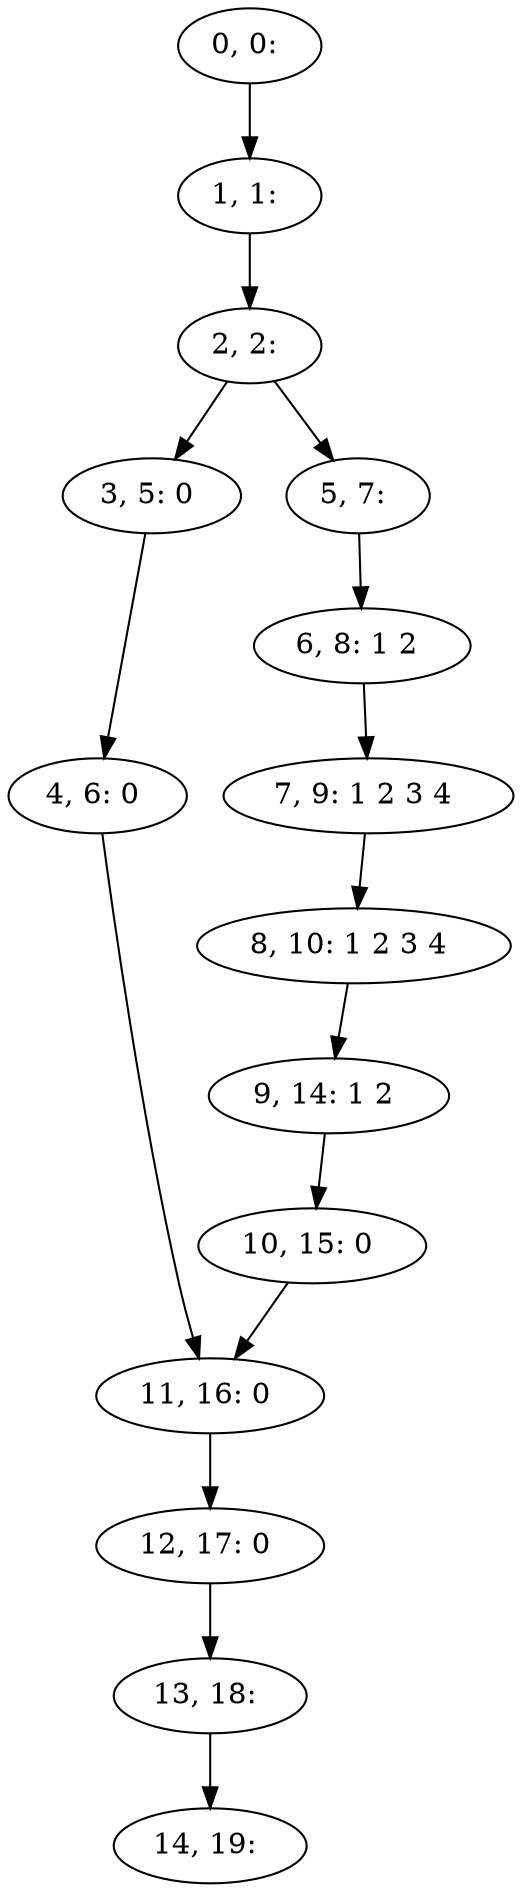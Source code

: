 digraph G {
0[label="0, 0: "];
1[label="1, 1: "];
2[label="2, 2: "];
3[label="3, 5: 0 "];
4[label="4, 6: 0 "];
5[label="5, 7: "];
6[label="6, 8: 1 2 "];
7[label="7, 9: 1 2 3 4 "];
8[label="8, 10: 1 2 3 4 "];
9[label="9, 14: 1 2 "];
10[label="10, 15: 0 "];
11[label="11, 16: 0 "];
12[label="12, 17: 0 "];
13[label="13, 18: "];
14[label="14, 19: "];
0->1 ;
1->2 ;
2->3 ;
2->5 ;
3->4 ;
4->11 ;
5->6 ;
6->7 ;
7->8 ;
8->9 ;
9->10 ;
10->11 ;
11->12 ;
12->13 ;
13->14 ;
}

